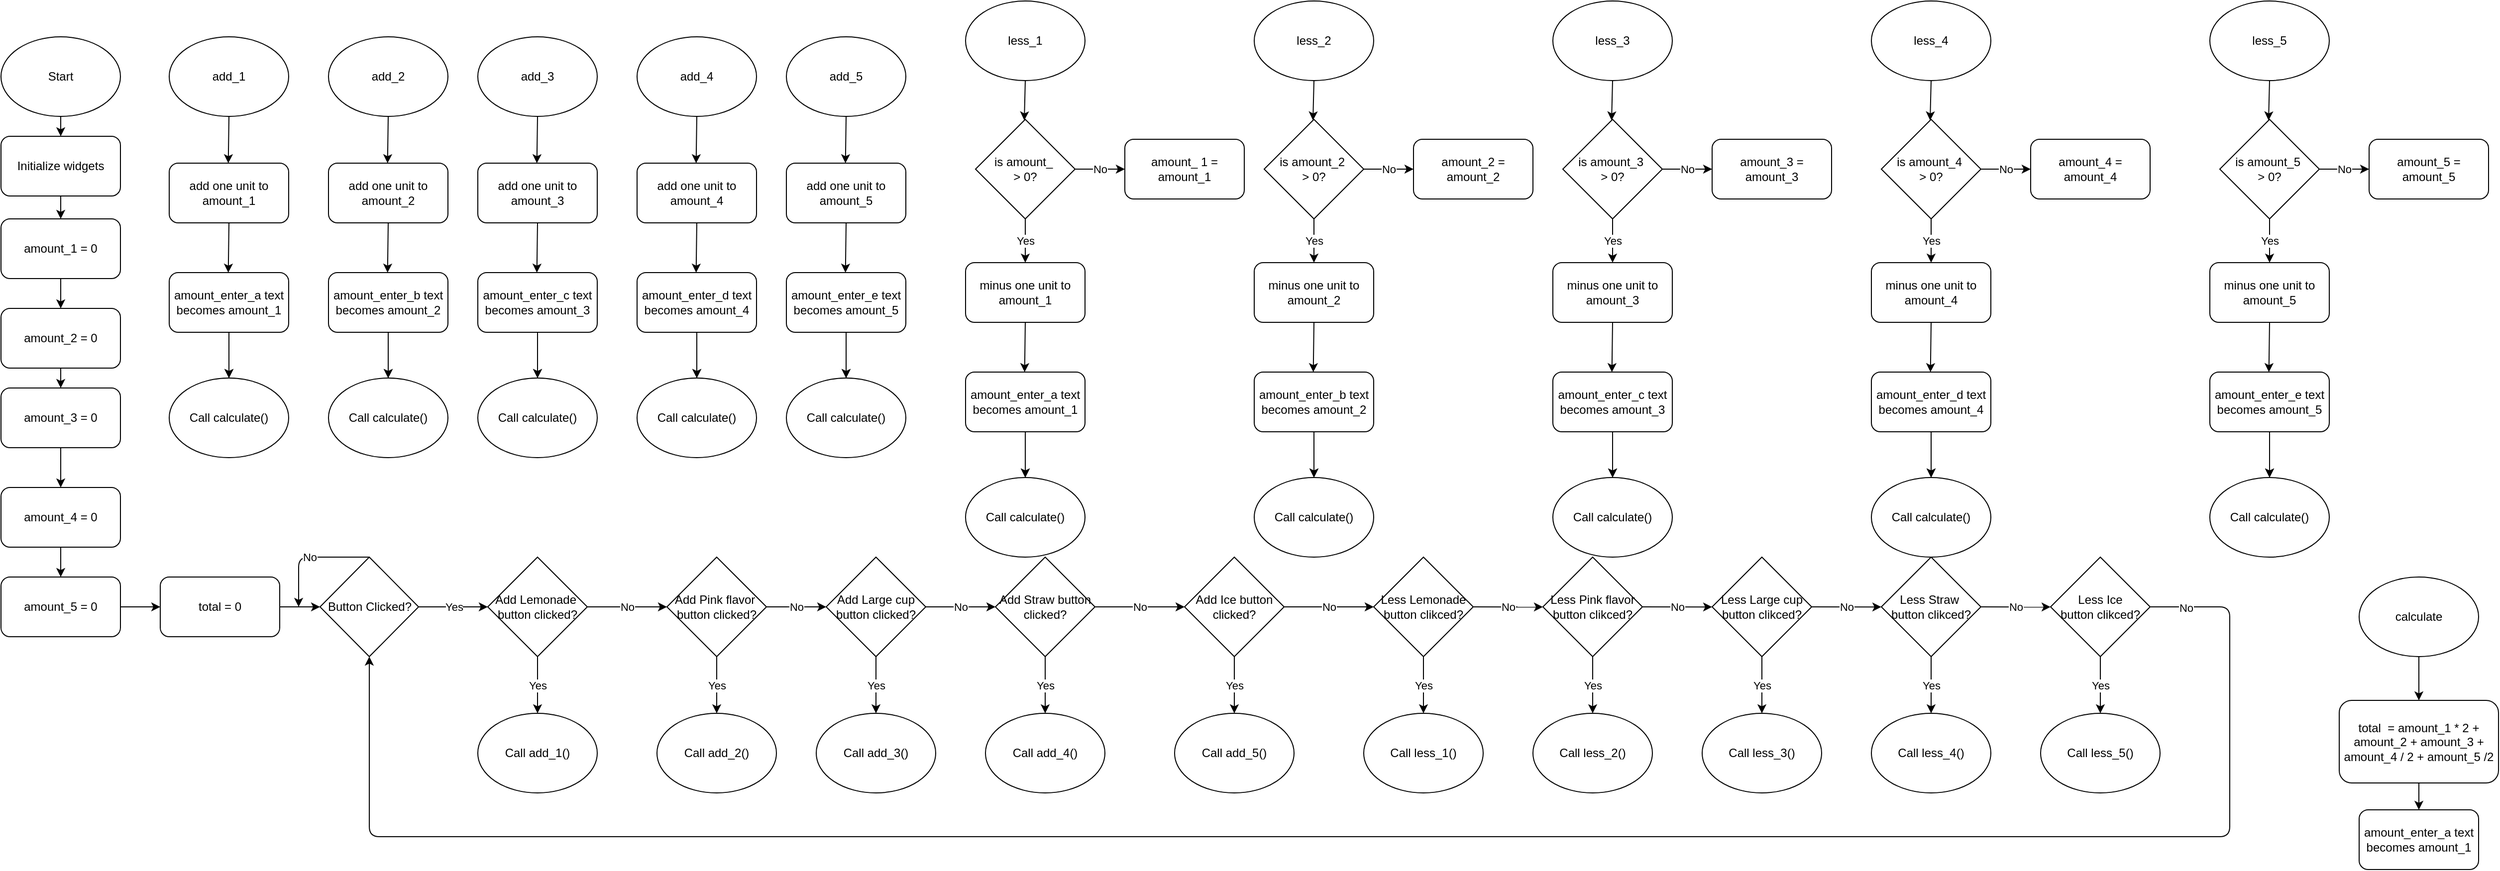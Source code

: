 <mxfile>
    <diagram id="3AgLucLyVqsbR0VRtILY" name="Page-1">
        <mxGraphModel dx="1060" dy="505" grid="1" gridSize="10" guides="1" tooltips="1" connect="1" arrows="1" fold="1" page="1" pageScale="1" pageWidth="2600" pageHeight="900" math="0" shadow="0">
            <root>
                <mxCell id="0"/>
                <mxCell id="1" parent="0"/>
                <mxCell id="2" style="edgeStyle=none;html=1;exitX=0.5;exitY=1;exitDx=0;exitDy=0;entryX=0.5;entryY=0;entryDx=0;entryDy=0;" edge="1" parent="1" source="3" target="5">
                    <mxGeometry relative="1" as="geometry"/>
                </mxCell>
                <mxCell id="3" value="amount_1 = 0" style="rounded=1;whiteSpace=wrap;html=1;" vertex="1" parent="1">
                    <mxGeometry x="21" y="219" width="120" height="60" as="geometry"/>
                </mxCell>
                <mxCell id="4" style="edgeStyle=none;html=1;exitX=0.5;exitY=1;exitDx=0;exitDy=0;entryX=0.5;entryY=0;entryDx=0;entryDy=0;" edge="1" parent="1" source="5" target="7">
                    <mxGeometry relative="1" as="geometry"/>
                </mxCell>
                <mxCell id="5" value="&lt;span style=&quot;color: rgb(0, 0, 0);&quot;&gt;amount_2 = 0&lt;/span&gt;" style="rounded=1;whiteSpace=wrap;html=1;" vertex="1" parent="1">
                    <mxGeometry x="21" y="309" width="120" height="60" as="geometry"/>
                </mxCell>
                <mxCell id="6" style="edgeStyle=none;html=1;exitX=0.5;exitY=1;exitDx=0;exitDy=0;" edge="1" parent="1" source="7" target="9">
                    <mxGeometry relative="1" as="geometry"/>
                </mxCell>
                <mxCell id="7" value="&lt;span style=&quot;color: rgb(0, 0, 0);&quot;&gt;amount_3 = 0&lt;/span&gt;" style="rounded=1;whiteSpace=wrap;html=1;" vertex="1" parent="1">
                    <mxGeometry x="21" y="389" width="120" height="60" as="geometry"/>
                </mxCell>
                <mxCell id="8" style="edgeStyle=none;html=1;exitX=0.5;exitY=1;exitDx=0;exitDy=0;entryX=0.5;entryY=0;entryDx=0;entryDy=0;" edge="1" parent="1" source="9" target="11">
                    <mxGeometry relative="1" as="geometry"/>
                </mxCell>
                <mxCell id="9" value="&lt;span style=&quot;color: rgb(0, 0, 0);&quot;&gt;amount_4 = 0&lt;/span&gt;" style="rounded=1;whiteSpace=wrap;html=1;" vertex="1" parent="1">
                    <mxGeometry x="21" y="489" width="120" height="60" as="geometry"/>
                </mxCell>
                <mxCell id="10" style="edgeStyle=none;html=1;exitX=1;exitY=0.5;exitDx=0;exitDy=0;entryX=0;entryY=0.5;entryDx=0;entryDy=0;" edge="1" parent="1" source="11" target="13">
                    <mxGeometry relative="1" as="geometry"/>
                </mxCell>
                <mxCell id="11" value="&lt;span style=&quot;color: rgb(0, 0, 0);&quot;&gt;amount_5 = 0&lt;/span&gt;" style="rounded=1;whiteSpace=wrap;html=1;" vertex="1" parent="1">
                    <mxGeometry x="21" y="579" width="120" height="60" as="geometry"/>
                </mxCell>
                <mxCell id="12" style="edgeStyle=none;html=1;exitX=1;exitY=0.5;exitDx=0;exitDy=0;entryX=0;entryY=0.5;entryDx=0;entryDy=0;" edge="1" parent="1" source="13" target="14">
                    <mxGeometry relative="1" as="geometry">
                        <mxPoint x="241" y="549" as="targetPoint"/>
                    </mxGeometry>
                </mxCell>
                <mxCell id="13" value="total = 0" style="rounded=1;whiteSpace=wrap;html=1;" vertex="1" parent="1">
                    <mxGeometry x="181" y="579" width="120" height="60" as="geometry"/>
                </mxCell>
                <mxCell id="14" value="Button Clicked?" style="rhombus;whiteSpace=wrap;html=1;" vertex="1" parent="1">
                    <mxGeometry x="341.5" y="559" width="99" height="100" as="geometry"/>
                </mxCell>
                <mxCell id="15" style="edgeStyle=none;html=1;exitX=0.5;exitY=1;exitDx=0;exitDy=0;entryX=0.5;entryY=0;entryDx=0;entryDy=0;" edge="1" parent="1" source="16" target="75">
                    <mxGeometry relative="1" as="geometry"/>
                </mxCell>
                <mxCell id="16" value="Start" style="ellipse;whiteSpace=wrap;html=1;" vertex="1" parent="1">
                    <mxGeometry x="21" y="36" width="120" height="80" as="geometry"/>
                </mxCell>
                <mxCell id="17" value="Yes" style="edgeStyle=none;html=1;exitX=1;exitY=0.5;exitDx=0;exitDy=0;entryX=0;entryY=0.5;entryDx=0;entryDy=0;" edge="1" parent="1" source="14" target="22">
                    <mxGeometry relative="1" as="geometry">
                        <mxPoint x="431" y="609" as="sourcePoint"/>
                        <mxPoint x="511" y="609" as="targetPoint"/>
                    </mxGeometry>
                </mxCell>
                <mxCell id="18" value="Yes" style="edgeStyle=none;html=1;exitX=0.5;exitY=1;exitDx=0;exitDy=0;" edge="1" parent="1" source="20">
                    <mxGeometry relative="1" as="geometry">
                        <mxPoint x="1070" y="716" as="targetPoint"/>
                    </mxGeometry>
                </mxCell>
                <mxCell id="19" value="No" style="edgeStyle=none;html=1;exitX=1;exitY=0.5;exitDx=0;exitDy=0;" edge="1" parent="1" source="20">
                    <mxGeometry relative="1" as="geometry">
                        <mxPoint x="1210" y="609" as="targetPoint"/>
                    </mxGeometry>
                </mxCell>
                <mxCell id="20" value="Add Straw button&lt;div&gt;clicked?&lt;/div&gt;" style="rhombus;whiteSpace=wrap;html=1;" vertex="1" parent="1">
                    <mxGeometry x="1020" y="559" width="100" height="100" as="geometry"/>
                </mxCell>
                <mxCell id="21" value="No" style="edgeStyle=none;html=1;exitX=1;exitY=0.5;exitDx=0;exitDy=0;" edge="1" parent="1" source="22">
                    <mxGeometry relative="1" as="geometry">
                        <mxPoint x="690" y="609" as="targetPoint"/>
                    </mxGeometry>
                </mxCell>
                <mxCell id="22" value="Add Lemonade&amp;nbsp;&lt;div&gt;button clicked?&lt;/div&gt;" style="rhombus;whiteSpace=wrap;html=1;" vertex="1" parent="1">
                    <mxGeometry x="510" y="559" width="100" height="100" as="geometry"/>
                </mxCell>
                <mxCell id="23" value="No" style="edgeStyle=none;html=1;exitX=1;exitY=0.5;exitDx=0;exitDy=0;" edge="1" parent="1" source="24">
                    <mxGeometry relative="1" as="geometry">
                        <mxPoint x="850" y="609" as="targetPoint"/>
                    </mxGeometry>
                </mxCell>
                <mxCell id="24" value="Add Pink flavor&amp;nbsp;&lt;div&gt;button clicked?&lt;/div&gt;" style="rhombus;whiteSpace=wrap;html=1;" vertex="1" parent="1">
                    <mxGeometry x="690" y="559" width="100" height="100" as="geometry"/>
                </mxCell>
                <mxCell id="25" value="Yes" style="edgeStyle=none;html=1;exitX=0.5;exitY=1;exitDx=0;exitDy=0;" edge="1" parent="1" source="24">
                    <mxGeometry relative="1" as="geometry">
                        <mxPoint x="740" y="716" as="targetPoint"/>
                        <mxPoint x="570" y="669" as="sourcePoint"/>
                    </mxGeometry>
                </mxCell>
                <mxCell id="26" value="Yes" style="edgeStyle=none;html=1;exitX=0.5;exitY=1;exitDx=0;exitDy=0;" edge="1" parent="1" source="28">
                    <mxGeometry relative="1" as="geometry">
                        <mxPoint x="900" y="716" as="targetPoint"/>
                    </mxGeometry>
                </mxCell>
                <mxCell id="27" value="No" style="edgeStyle=none;html=1;exitX=1;exitY=0.5;exitDx=0;exitDy=0;" edge="1" parent="1" source="28">
                    <mxGeometry relative="1" as="geometry">
                        <mxPoint x="1020" y="609" as="targetPoint"/>
                    </mxGeometry>
                </mxCell>
                <mxCell id="28" value="Add Large cup&lt;div&gt;button clicked?&lt;/div&gt;" style="rhombus;whiteSpace=wrap;html=1;" vertex="1" parent="1">
                    <mxGeometry x="850" y="559" width="100" height="100" as="geometry"/>
                </mxCell>
                <mxCell id="29" value="Yes" style="edgeStyle=none;html=1;exitX=0.5;exitY=1;exitDx=0;exitDy=0;" edge="1" parent="1" source="32">
                    <mxGeometry relative="1" as="geometry">
                        <mxPoint x="1260" y="716" as="targetPoint"/>
                    </mxGeometry>
                </mxCell>
                <mxCell id="32" value="Add Ice button clicked?" style="rhombus;whiteSpace=wrap;html=1;" vertex="1" parent="1">
                    <mxGeometry x="1210" y="559" width="100" height="100" as="geometry"/>
                </mxCell>
                <mxCell id="33" value="Yes" style="edgeStyle=none;html=1;exitX=0.5;exitY=1;exitDx=0;exitDy=0;" edge="1" parent="1" source="22">
                    <mxGeometry relative="1" as="geometry">
                        <mxPoint x="560" y="716" as="targetPoint"/>
                        <mxPoint x="560" y="659" as="sourcePoint"/>
                    </mxGeometry>
                </mxCell>
                <mxCell id="34" value="No" style="edgeStyle=none;html=1;exitX=0.5;exitY=0;exitDx=0;exitDy=0;" edge="1" parent="1" source="14">
                    <mxGeometry relative="1" as="geometry">
                        <mxPoint x="320" y="609" as="targetPoint"/>
                        <Array as="points">
                            <mxPoint x="320" y="559"/>
                        </Array>
                    </mxGeometry>
                </mxCell>
                <mxCell id="35" value="Call add_1()" style="ellipse;whiteSpace=wrap;html=1;" vertex="1" parent="1">
                    <mxGeometry x="500" y="716" width="120" height="80" as="geometry"/>
                </mxCell>
                <mxCell id="36" value="No" style="edgeStyle=none;html=1;exitX=1;exitY=0.5;exitDx=0;exitDy=0;" edge="1" parent="1">
                    <mxGeometry relative="1" as="geometry">
                        <mxPoint x="1400" y="609" as="targetPoint"/>
                        <mxPoint x="1310" y="609" as="sourcePoint"/>
                    </mxGeometry>
                </mxCell>
                <mxCell id="37" value="Yes" style="edgeStyle=none;html=1;exitX=0.5;exitY=1;exitDx=0;exitDy=0;" edge="1" parent="1" source="38">
                    <mxGeometry relative="1" as="geometry">
                        <mxPoint x="1450" y="716" as="targetPoint"/>
                    </mxGeometry>
                </mxCell>
                <mxCell id="94" value="No" style="edgeStyle=none;html=1;exitX=1;exitY=0.5;exitDx=0;exitDy=0;" edge="1" parent="1" source="38">
                    <mxGeometry relative="1" as="geometry">
                        <mxPoint x="1570.0" y="609.111" as="targetPoint"/>
                    </mxGeometry>
                </mxCell>
                <mxCell id="38" value="Less Lemonade button&amp;nbsp;&lt;span style=&quot;background-color: transparent;&quot;&gt;clikced?&lt;/span&gt;" style="rhombus;whiteSpace=wrap;html=1;" vertex="1" parent="1">
                    <mxGeometry x="1400" y="559" width="100" height="100" as="geometry"/>
                </mxCell>
                <mxCell id="39" value="Call add_2()" style="ellipse;whiteSpace=wrap;html=1;" vertex="1" parent="1">
                    <mxGeometry x="680" y="716" width="120" height="80" as="geometry"/>
                </mxCell>
                <mxCell id="40" value="Call add_3()" style="ellipse;whiteSpace=wrap;html=1;" vertex="1" parent="1">
                    <mxGeometry x="840" y="716" width="120" height="80" as="geometry"/>
                </mxCell>
                <mxCell id="41" value="Call add_4()" style="ellipse;whiteSpace=wrap;html=1;" vertex="1" parent="1">
                    <mxGeometry x="1010" y="716" width="120" height="80" as="geometry"/>
                </mxCell>
                <mxCell id="42" value="Call add_5()" style="ellipse;whiteSpace=wrap;html=1;" vertex="1" parent="1">
                    <mxGeometry x="1200" y="716" width="120" height="80" as="geometry"/>
                </mxCell>
                <mxCell id="43" value="Call less_1()" style="ellipse;whiteSpace=wrap;html=1;" vertex="1" parent="1">
                    <mxGeometry x="1390" y="716" width="120" height="80" as="geometry"/>
                </mxCell>
                <mxCell id="44" style="edgeStyle=none;html=1;exitX=0.5;exitY=1;exitDx=0;exitDy=0;" edge="1" parent="1" source="45">
                    <mxGeometry relative="1" as="geometry">
                        <mxPoint x="249.333" y="163" as="targetPoint"/>
                    </mxGeometry>
                </mxCell>
                <mxCell id="45" value="add_1" style="ellipse;whiteSpace=wrap;html=1;" vertex="1" parent="1">
                    <mxGeometry x="190" y="36" width="120" height="80" as="geometry"/>
                </mxCell>
                <mxCell id="46" style="edgeStyle=none;html=1;exitX=0.5;exitY=1;exitDx=0;exitDy=0;" edge="1" parent="1" source="47">
                    <mxGeometry relative="1" as="geometry">
                        <mxPoint x="249.333" y="273" as="targetPoint"/>
                    </mxGeometry>
                </mxCell>
                <mxCell id="47" value="add one unit to amount_1" style="rounded=1;whiteSpace=wrap;html=1;" vertex="1" parent="1">
                    <mxGeometry x="190" y="163" width="120" height="60" as="geometry"/>
                </mxCell>
                <mxCell id="48" value="amount_enter_a text becomes amount_1" style="rounded=1;whiteSpace=wrap;html=1;" vertex="1" parent="1">
                    <mxGeometry x="190" y="273" width="120" height="60" as="geometry"/>
                </mxCell>
                <mxCell id="49" style="edgeStyle=none;html=1;exitX=0.5;exitY=1;exitDx=0;exitDy=0;" edge="1" parent="1" source="50">
                    <mxGeometry relative="1" as="geometry">
                        <mxPoint x="409.333" y="163" as="targetPoint"/>
                    </mxGeometry>
                </mxCell>
                <mxCell id="50" value="add_2" style="ellipse;whiteSpace=wrap;html=1;" vertex="1" parent="1">
                    <mxGeometry x="350" y="36" width="120" height="80" as="geometry"/>
                </mxCell>
                <mxCell id="51" style="edgeStyle=none;html=1;exitX=0.5;exitY=1;exitDx=0;exitDy=0;" edge="1" parent="1" source="52">
                    <mxGeometry relative="1" as="geometry">
                        <mxPoint x="409.333" y="273" as="targetPoint"/>
                    </mxGeometry>
                </mxCell>
                <mxCell id="52" value="add one unit to amount_2" style="rounded=1;whiteSpace=wrap;html=1;" vertex="1" parent="1">
                    <mxGeometry x="350" y="163" width="120" height="60" as="geometry"/>
                </mxCell>
                <mxCell id="78" value="" style="edgeStyle=none;html=1;" edge="1" parent="1" source="53" target="77">
                    <mxGeometry relative="1" as="geometry"/>
                </mxCell>
                <mxCell id="53" value="amount_enter_b text becomes amount_2" style="rounded=1;whiteSpace=wrap;html=1;" vertex="1" parent="1">
                    <mxGeometry x="350" y="273" width="120" height="60" as="geometry"/>
                </mxCell>
                <mxCell id="54" style="edgeStyle=none;html=1;exitX=0.5;exitY=1;exitDx=0;exitDy=0;" edge="1" parent="1" source="55">
                    <mxGeometry relative="1" as="geometry">
                        <mxPoint x="559.333" y="163" as="targetPoint"/>
                    </mxGeometry>
                </mxCell>
                <mxCell id="55" value="add_3" style="ellipse;whiteSpace=wrap;html=1;" vertex="1" parent="1">
                    <mxGeometry x="500" y="36" width="120" height="80" as="geometry"/>
                </mxCell>
                <mxCell id="56" style="edgeStyle=none;html=1;exitX=0.5;exitY=1;exitDx=0;exitDy=0;" edge="1" parent="1" source="57">
                    <mxGeometry relative="1" as="geometry">
                        <mxPoint x="559.333" y="273" as="targetPoint"/>
                    </mxGeometry>
                </mxCell>
                <mxCell id="57" value="add one unit to amount_3" style="rounded=1;whiteSpace=wrap;html=1;" vertex="1" parent="1">
                    <mxGeometry x="500" y="163" width="120" height="60" as="geometry"/>
                </mxCell>
                <mxCell id="58" value="amount_enter_c text becomes amount_3" style="rounded=1;whiteSpace=wrap;html=1;" vertex="1" parent="1">
                    <mxGeometry x="500" y="273" width="120" height="60" as="geometry"/>
                </mxCell>
                <mxCell id="59" style="edgeStyle=none;html=1;exitX=0.5;exitY=1;exitDx=0;exitDy=0;" edge="1" parent="1" source="60">
                    <mxGeometry relative="1" as="geometry">
                        <mxPoint x="719.333" y="163" as="targetPoint"/>
                    </mxGeometry>
                </mxCell>
                <mxCell id="60" value="add_4" style="ellipse;whiteSpace=wrap;html=1;" vertex="1" parent="1">
                    <mxGeometry x="660" y="36" width="120" height="80" as="geometry"/>
                </mxCell>
                <mxCell id="61" style="edgeStyle=none;html=1;exitX=0.5;exitY=1;exitDx=0;exitDy=0;" edge="1" parent="1" source="62">
                    <mxGeometry relative="1" as="geometry">
                        <mxPoint x="719.333" y="273" as="targetPoint"/>
                    </mxGeometry>
                </mxCell>
                <mxCell id="62" value="add one unit to amount_4" style="rounded=1;whiteSpace=wrap;html=1;" vertex="1" parent="1">
                    <mxGeometry x="660" y="163" width="120" height="60" as="geometry"/>
                </mxCell>
                <mxCell id="63" value="amount_enter_d text becomes amount_4" style="rounded=1;whiteSpace=wrap;html=1;" vertex="1" parent="1">
                    <mxGeometry x="660" y="273" width="120" height="60" as="geometry"/>
                </mxCell>
                <mxCell id="64" style="edgeStyle=none;html=1;exitX=0.5;exitY=1;exitDx=0;exitDy=0;" edge="1" parent="1" source="65">
                    <mxGeometry relative="1" as="geometry">
                        <mxPoint x="869.333" y="163" as="targetPoint"/>
                    </mxGeometry>
                </mxCell>
                <mxCell id="65" value="add_5" style="ellipse;whiteSpace=wrap;html=1;" vertex="1" parent="1">
                    <mxGeometry x="810" y="36" width="120" height="80" as="geometry"/>
                </mxCell>
                <mxCell id="66" style="edgeStyle=none;html=1;exitX=0.5;exitY=1;exitDx=0;exitDy=0;" edge="1" parent="1" source="67">
                    <mxGeometry relative="1" as="geometry">
                        <mxPoint x="869.333" y="273" as="targetPoint"/>
                    </mxGeometry>
                </mxCell>
                <mxCell id="67" value="add one unit to amount_5" style="rounded=1;whiteSpace=wrap;html=1;" vertex="1" parent="1">
                    <mxGeometry x="810" y="163" width="120" height="60" as="geometry"/>
                </mxCell>
                <mxCell id="68" value="amount_enter_e text becomes amount_5" style="rounded=1;whiteSpace=wrap;html=1;" vertex="1" parent="1">
                    <mxGeometry x="810" y="273" width="120" height="60" as="geometry"/>
                </mxCell>
                <mxCell id="69" style="edgeStyle=none;html=1;exitX=0.5;exitY=1;exitDx=0;exitDy=0;entryX=0.5;entryY=0;entryDx=0;entryDy=0;" edge="1" parent="1" source="70" target="72">
                    <mxGeometry relative="1" as="geometry">
                        <mxPoint x="2429.333" y="703" as="targetPoint"/>
                    </mxGeometry>
                </mxCell>
                <mxCell id="70" value="calculate" style="ellipse;whiteSpace=wrap;html=1;" vertex="1" parent="1">
                    <mxGeometry x="2390" y="579" width="120" height="80" as="geometry"/>
                </mxCell>
                <mxCell id="71" style="edgeStyle=none;html=1;exitX=0.5;exitY=1;exitDx=0;exitDy=0;entryX=0.5;entryY=0;entryDx=0;entryDy=0;" edge="1" parent="1" source="72" target="73">
                    <mxGeometry relative="1" as="geometry">
                        <mxPoint x="2429.333" y="813" as="targetPoint"/>
                    </mxGeometry>
                </mxCell>
                <mxCell id="72" value="total&amp;nbsp; = amount_1 * 2 + amount_2 + amount_3 + amount_4 / 2 + amount_5 /2" style="rounded=1;whiteSpace=wrap;html=1;" vertex="1" parent="1">
                    <mxGeometry x="2370" y="703" width="160" height="83" as="geometry"/>
                </mxCell>
                <mxCell id="73" value="amount_enter_a text becomes amount_1" style="rounded=1;whiteSpace=wrap;html=1;" vertex="1" parent="1">
                    <mxGeometry x="2390" y="813" width="120" height="60" as="geometry"/>
                </mxCell>
                <mxCell id="74" style="edgeStyle=none;html=1;exitX=0.5;exitY=1;exitDx=0;exitDy=0;entryX=0.5;entryY=0;entryDx=0;entryDy=0;" edge="1" parent="1" source="75" target="3">
                    <mxGeometry relative="1" as="geometry">
                        <mxPoint x="91" y="319" as="targetPoint"/>
                    </mxGeometry>
                </mxCell>
                <mxCell id="75" value="Initialize widgets" style="rounded=1;whiteSpace=wrap;html=1;" vertex="1" parent="1">
                    <mxGeometry x="21" y="136" width="120" height="60" as="geometry"/>
                </mxCell>
                <mxCell id="76" value="" style="edgeStyle=none;html=1;" edge="1" parent="1" source="53">
                    <mxGeometry relative="1" as="geometry">
                        <mxPoint x="410" y="379" as="targetPoint"/>
                        <mxPoint x="410" y="336" as="sourcePoint"/>
                    </mxGeometry>
                </mxCell>
                <mxCell id="77" value="Call calculate()" style="ellipse;whiteSpace=wrap;html=1;" vertex="1" parent="1">
                    <mxGeometry x="350" y="379" width="120" height="80" as="geometry"/>
                </mxCell>
                <mxCell id="79" value="" style="edgeStyle=none;html=1;" edge="1" parent="1" target="81">
                    <mxGeometry relative="1" as="geometry">
                        <mxPoint x="250" y="333" as="sourcePoint"/>
                    </mxGeometry>
                </mxCell>
                <mxCell id="80" value="" style="edgeStyle=none;html=1;" edge="1" parent="1">
                    <mxGeometry relative="1" as="geometry">
                        <mxPoint x="250" y="379" as="targetPoint"/>
                        <mxPoint x="250" y="333" as="sourcePoint"/>
                    </mxGeometry>
                </mxCell>
                <mxCell id="81" value="Call calculate()" style="ellipse;whiteSpace=wrap;html=1;" vertex="1" parent="1">
                    <mxGeometry x="190" y="379" width="120" height="80" as="geometry"/>
                </mxCell>
                <mxCell id="82" value="" style="edgeStyle=none;html=1;" edge="1" parent="1" target="84">
                    <mxGeometry relative="1" as="geometry">
                        <mxPoint x="560" y="333" as="sourcePoint"/>
                    </mxGeometry>
                </mxCell>
                <mxCell id="83" value="" style="edgeStyle=none;html=1;" edge="1" parent="1">
                    <mxGeometry relative="1" as="geometry">
                        <mxPoint x="560" y="379" as="targetPoint"/>
                        <mxPoint x="560" y="333" as="sourcePoint"/>
                    </mxGeometry>
                </mxCell>
                <mxCell id="84" value="Call calculate()" style="ellipse;whiteSpace=wrap;html=1;" vertex="1" parent="1">
                    <mxGeometry x="500" y="379" width="120" height="80" as="geometry"/>
                </mxCell>
                <mxCell id="85" value="" style="edgeStyle=none;html=1;" edge="1" parent="1" target="87">
                    <mxGeometry relative="1" as="geometry">
                        <mxPoint x="720" y="333" as="sourcePoint"/>
                    </mxGeometry>
                </mxCell>
                <mxCell id="86" value="" style="edgeStyle=none;html=1;" edge="1" parent="1">
                    <mxGeometry relative="1" as="geometry">
                        <mxPoint x="720" y="379" as="targetPoint"/>
                        <mxPoint x="720" y="333" as="sourcePoint"/>
                    </mxGeometry>
                </mxCell>
                <mxCell id="87" value="Call calculate()" style="ellipse;whiteSpace=wrap;html=1;" vertex="1" parent="1">
                    <mxGeometry x="660" y="379" width="120" height="80" as="geometry"/>
                </mxCell>
                <mxCell id="88" value="" style="edgeStyle=none;html=1;" edge="1" parent="1" target="90">
                    <mxGeometry relative="1" as="geometry">
                        <mxPoint x="870" y="333" as="sourcePoint"/>
                    </mxGeometry>
                </mxCell>
                <mxCell id="89" value="" style="edgeStyle=none;html=1;" edge="1" parent="1">
                    <mxGeometry relative="1" as="geometry">
                        <mxPoint x="870" y="379" as="targetPoint"/>
                        <mxPoint x="870" y="333" as="sourcePoint"/>
                    </mxGeometry>
                </mxCell>
                <mxCell id="90" value="Call calculate()" style="ellipse;whiteSpace=wrap;html=1;" vertex="1" parent="1">
                    <mxGeometry x="810" y="379" width="120" height="80" as="geometry"/>
                </mxCell>
                <mxCell id="95" value="Yes" style="edgeStyle=none;html=1;exitX=0.5;exitY=1;exitDx=0;exitDy=0;" edge="1" parent="1" source="97">
                    <mxGeometry relative="1" as="geometry">
                        <mxPoint x="1620" y="716" as="targetPoint"/>
                    </mxGeometry>
                </mxCell>
                <mxCell id="96" value="No" style="edgeStyle=none;html=1;exitX=1;exitY=0.5;exitDx=0;exitDy=0;" edge="1" parent="1" source="97">
                    <mxGeometry relative="1" as="geometry">
                        <mxPoint x="1740.0" y="609.111" as="targetPoint"/>
                    </mxGeometry>
                </mxCell>
                <mxCell id="97" value="Less Pink flavor button&amp;nbsp;&lt;span style=&quot;background-color: transparent;&quot;&gt;clikced?&lt;/span&gt;" style="rhombus;whiteSpace=wrap;html=1;" vertex="1" parent="1">
                    <mxGeometry x="1570" y="559" width="100" height="100" as="geometry"/>
                </mxCell>
                <mxCell id="98" value="Call less_2()" style="ellipse;whiteSpace=wrap;html=1;" vertex="1" parent="1">
                    <mxGeometry x="1560" y="716" width="120" height="80" as="geometry"/>
                </mxCell>
                <mxCell id="99" value="Yes" style="edgeStyle=none;html=1;exitX=0.5;exitY=1;exitDx=0;exitDy=0;" edge="1" parent="1" source="101">
                    <mxGeometry relative="1" as="geometry">
                        <mxPoint x="1790" y="716" as="targetPoint"/>
                    </mxGeometry>
                </mxCell>
                <mxCell id="100" value="No" style="edgeStyle=none;html=1;exitX=1;exitY=0.5;exitDx=0;exitDy=0;" edge="1" parent="1" source="101">
                    <mxGeometry relative="1" as="geometry">
                        <mxPoint x="1910.0" y="609.111" as="targetPoint"/>
                    </mxGeometry>
                </mxCell>
                <mxCell id="101" value="Less Large cup button&amp;nbsp;&lt;span style=&quot;background-color: transparent;&quot;&gt;clikced?&lt;/span&gt;" style="rhombus;whiteSpace=wrap;html=1;" vertex="1" parent="1">
                    <mxGeometry x="1740" y="559" width="100" height="100" as="geometry"/>
                </mxCell>
                <mxCell id="102" value="Call less_3()" style="ellipse;whiteSpace=wrap;html=1;" vertex="1" parent="1">
                    <mxGeometry x="1730" y="716" width="120" height="80" as="geometry"/>
                </mxCell>
                <mxCell id="103" value="Yes" style="edgeStyle=none;html=1;exitX=0.5;exitY=1;exitDx=0;exitDy=0;" edge="1" parent="1" source="105">
                    <mxGeometry relative="1" as="geometry">
                        <mxPoint x="1960" y="716" as="targetPoint"/>
                    </mxGeometry>
                </mxCell>
                <mxCell id="104" value="No" style="edgeStyle=none;html=1;exitX=1;exitY=0.5;exitDx=0;exitDy=0;" edge="1" parent="1" source="105">
                    <mxGeometry relative="1" as="geometry">
                        <mxPoint x="2080.0" y="609.111" as="targetPoint"/>
                    </mxGeometry>
                </mxCell>
                <mxCell id="105" value="Less Straw&lt;span style=&quot;font-family: monospace; font-size: 0px; text-align: start; text-wrap-mode: nowrap;&quot;&gt;%3CmxGraphModel%3E%3Croot%3E%3CmxCell%20id%3D%220%22%2F%3E%3CmxCell%20id%3D%221%22%20parent%3D%220%22%2F%3E%3CmxCell%20id%3D%222%22%20value%3D%22Yes%22%20style%3D%22edgeStyle%3Dnone%3Bhtml%3D1%3BexitX%3D0.5%3BexitY%3D1%3BexitDx%3D0%3BexitDy%3D0%3B%22%20edge%3D%221%22%20source%3D%224%22%20parent%3D%221%22%3E%3CmxGeometry%20relative%3D%221%22%20as%3D%22geometry%22%3E%3CmxPoint%20x%3D%221450%22%20y%3D%22716%22%20as%3D%22targetPoint%22%2F%3E%3C%2FmxGeometry%3E%3C%2FmxCell%3E%3CmxCell%20id%3D%223%22%20value%3D%22No%22%20style%3D%22edgeStyle%3Dnone%3Bhtml%3D1%3BexitX%3D1%3BexitY%3D0.5%3BexitDx%3D0%3BexitDy%3D0%3B%22%20edge%3D%221%22%20source%3D%224%22%20parent%3D%221%22%3E%3CmxGeometry%20relative%3D%221%22%20as%3D%22geometry%22%3E%3CmxPoint%20x%3D%221570.0%22%20y%3D%22609.111%22%20as%3D%22targetPoint%22%2F%3E%3C%2FmxGeometry%3E%3C%2FmxCell%3E%3CmxCell%20id%3D%224%22%20value%3D%22Less%20Lemonade%20button%26amp%3Bnbsp%3B%26lt%3Bspan%20style%3D%26quot%3Bbackground-color%3A%20transparent%3B%26quot%3B%26gt%3Bclikced%3F%26lt%3B%2Fspan%26gt%3B%22%20style%3D%22rhombus%3BwhiteSpace%3Dwrap%3Bhtml%3D1%3B%22%20vertex%3D%221%22%20parent%3D%221%22%3E%3CmxGeometry%20x%3D%221400%22%20y%3D%22559%22%20width%3D%22100%22%20height%3D%22100%22%20as%3D%22geometry%22%2F%3E%3C%2FmxCell%3E%3CmxCell%20id%3D%225%22%20value%3D%22Call%20less_1()%22%20style%3D%22ellipse%3BwhiteSpace%3Dwrap%3Bhtml%3D1%3B%22%20vertex%3D%221%22%20parent%3D%221%22%3E%3CmxGeometry%20x%3D%221390%22%20y%3D%22716%22%20width%3D%22120%22%20height%3D%2280%22%20as%3D%22geometry%22%2F%3E%3C%2FmxCell%3E%3C%2Froot%3E%3C%2FmxGraphModel%3E&lt;/span&gt;&amp;nbsp;&lt;div&gt;button&amp;nbsp;&lt;span style=&quot;background-color: transparent;&quot;&gt;clikced?&lt;/span&gt;&lt;/div&gt;" style="rhombus;whiteSpace=wrap;html=1;" vertex="1" parent="1">
                    <mxGeometry x="1910" y="559" width="100" height="100" as="geometry"/>
                </mxCell>
                <mxCell id="106" value="Call less_4()" style="ellipse;whiteSpace=wrap;html=1;" vertex="1" parent="1">
                    <mxGeometry x="1900" y="716" width="120" height="80" as="geometry"/>
                </mxCell>
                <mxCell id="107" value="Yes" style="edgeStyle=none;html=1;exitX=0.5;exitY=1;exitDx=0;exitDy=0;" edge="1" parent="1" source="109">
                    <mxGeometry relative="1" as="geometry">
                        <mxPoint x="2130" y="716" as="targetPoint"/>
                    </mxGeometry>
                </mxCell>
                <mxCell id="108" value="" style="edgeStyle=none;html=1;entryX=0.5;entryY=1;entryDx=0;entryDy=0;exitX=1;exitY=0.5;exitDx=0;exitDy=0;" edge="1" parent="1" source="109" target="14">
                    <mxGeometry x="-0.0" relative="1" as="geometry">
                        <mxPoint x="470.0" y="770.7" as="targetPoint"/>
                        <mxPoint x="2269.89" y="720" as="sourcePoint"/>
                        <Array as="points">
                            <mxPoint x="2260" y="609"/>
                            <mxPoint x="2260" y="840"/>
                            <mxPoint x="391" y="840"/>
                        </Array>
                        <mxPoint as="offset"/>
                    </mxGeometry>
                </mxCell>
                <mxCell id="116" value="No" style="edgeLabel;html=1;align=center;verticalAlign=middle;resizable=0;points=[];" vertex="1" connectable="0" parent="108">
                    <mxGeometry x="-0.97" y="-1" relative="1" as="geometry">
                        <mxPoint as="offset"/>
                    </mxGeometry>
                </mxCell>
                <mxCell id="109" value="Less Ice button&amp;nbsp;&lt;span style=&quot;background-color: transparent;&quot;&gt;clikced?&lt;/span&gt;" style="rhombus;whiteSpace=wrap;html=1;" vertex="1" parent="1">
                    <mxGeometry x="2080" y="559" width="100" height="100" as="geometry"/>
                </mxCell>
                <mxCell id="110" value="Call less_5()" style="ellipse;whiteSpace=wrap;html=1;" vertex="1" parent="1">
                    <mxGeometry x="2070" y="716" width="120" height="80" as="geometry"/>
                </mxCell>
                <mxCell id="117" style="edgeStyle=none;html=1;exitX=0.5;exitY=1;exitDx=0;exitDy=0;" edge="1" parent="1" source="118">
                    <mxGeometry relative="1" as="geometry">
                        <mxPoint x="1049" y="120" as="targetPoint"/>
                    </mxGeometry>
                </mxCell>
                <mxCell id="118" value="less_1" style="ellipse;whiteSpace=wrap;html=1;" vertex="1" parent="1">
                    <mxGeometry x="990" width="120" height="80" as="geometry"/>
                </mxCell>
                <mxCell id="119" style="edgeStyle=none;html=1;exitX=0.5;exitY=1;exitDx=0;exitDy=0;" edge="1" parent="1" source="120">
                    <mxGeometry relative="1" as="geometry">
                        <mxPoint x="1049.333" y="373" as="targetPoint"/>
                    </mxGeometry>
                </mxCell>
                <mxCell id="120" value="minus one unit to amount_1" style="rounded=1;whiteSpace=wrap;html=1;" vertex="1" parent="1">
                    <mxGeometry x="990" y="263" width="120" height="60" as="geometry"/>
                </mxCell>
                <mxCell id="121" value="amount_enter_a text becomes amount_1" style="rounded=1;whiteSpace=wrap;html=1;" vertex="1" parent="1">
                    <mxGeometry x="990" y="373" width="120" height="60" as="geometry"/>
                </mxCell>
                <mxCell id="145" value="" style="edgeStyle=none;html=1;" edge="1" parent="1" target="147">
                    <mxGeometry relative="1" as="geometry">
                        <mxPoint x="1050" y="433" as="sourcePoint"/>
                    </mxGeometry>
                </mxCell>
                <mxCell id="146" value="" style="edgeStyle=none;html=1;" edge="1" parent="1">
                    <mxGeometry relative="1" as="geometry">
                        <mxPoint x="1050" y="479" as="targetPoint"/>
                        <mxPoint x="1050" y="433" as="sourcePoint"/>
                    </mxGeometry>
                </mxCell>
                <mxCell id="147" value="Call calculate()" style="ellipse;whiteSpace=wrap;html=1;" vertex="1" parent="1">
                    <mxGeometry x="990" y="479" width="120" height="80" as="geometry"/>
                </mxCell>
                <mxCell id="158" value="Yes" style="edgeStyle=none;html=1;exitX=0.5;exitY=1;exitDx=0;exitDy=0;entryX=0.5;entryY=0;entryDx=0;entryDy=0;" edge="1" parent="1" source="157" target="120">
                    <mxGeometry relative="1" as="geometry"/>
                </mxCell>
                <mxCell id="159" value="No" style="edgeStyle=none;html=1;exitX=1;exitY=0.5;exitDx=0;exitDy=0;" edge="1" parent="1" source="157">
                    <mxGeometry relative="1" as="geometry">
                        <mxPoint x="1150" y="169" as="targetPoint"/>
                    </mxGeometry>
                </mxCell>
                <mxCell id="157" value="is amount_&amp;nbsp;&lt;div&gt;&amp;gt; 0?&lt;/div&gt;" style="rhombus;whiteSpace=wrap;html=1;" vertex="1" parent="1">
                    <mxGeometry x="1000" y="119" width="100" height="100" as="geometry"/>
                </mxCell>
                <mxCell id="160" value="amount_ 1 = amount_1" style="rounded=1;whiteSpace=wrap;html=1;" vertex="1" parent="1">
                    <mxGeometry x="1150" y="139" width="120" height="60" as="geometry"/>
                </mxCell>
                <mxCell id="161" style="edgeStyle=none;html=1;exitX=0.5;exitY=1;exitDx=0;exitDy=0;" edge="1" parent="1" source="162">
                    <mxGeometry relative="1" as="geometry">
                        <mxPoint x="1339" y="120" as="targetPoint"/>
                    </mxGeometry>
                </mxCell>
                <mxCell id="162" value="less_2" style="ellipse;whiteSpace=wrap;html=1;" vertex="1" parent="1">
                    <mxGeometry x="1280" width="120" height="80" as="geometry"/>
                </mxCell>
                <mxCell id="163" style="edgeStyle=none;html=1;exitX=0.5;exitY=1;exitDx=0;exitDy=0;" edge="1" parent="1" source="164">
                    <mxGeometry relative="1" as="geometry">
                        <mxPoint x="1339.333" y="373" as="targetPoint"/>
                    </mxGeometry>
                </mxCell>
                <mxCell id="164" value="minus one unit to amount_2" style="rounded=1;whiteSpace=wrap;html=1;" vertex="1" parent="1">
                    <mxGeometry x="1280" y="263" width="120" height="60" as="geometry"/>
                </mxCell>
                <mxCell id="165" value="amount_enter_b text becomes amount_2" style="rounded=1;whiteSpace=wrap;html=1;" vertex="1" parent="1">
                    <mxGeometry x="1280" y="373" width="120" height="60" as="geometry"/>
                </mxCell>
                <mxCell id="166" value="" style="edgeStyle=none;html=1;" edge="1" parent="1" target="168">
                    <mxGeometry relative="1" as="geometry">
                        <mxPoint x="1340" y="433" as="sourcePoint"/>
                    </mxGeometry>
                </mxCell>
                <mxCell id="167" value="" style="edgeStyle=none;html=1;" edge="1" parent="1">
                    <mxGeometry relative="1" as="geometry">
                        <mxPoint x="1340" y="479" as="targetPoint"/>
                        <mxPoint x="1340" y="433" as="sourcePoint"/>
                    </mxGeometry>
                </mxCell>
                <mxCell id="168" value="Call calculate()" style="ellipse;whiteSpace=wrap;html=1;" vertex="1" parent="1">
                    <mxGeometry x="1280" y="479" width="120" height="80" as="geometry"/>
                </mxCell>
                <mxCell id="169" value="Yes" style="edgeStyle=none;html=1;exitX=0.5;exitY=1;exitDx=0;exitDy=0;entryX=0.5;entryY=0;entryDx=0;entryDy=0;" edge="1" parent="1" source="171" target="164">
                    <mxGeometry relative="1" as="geometry"/>
                </mxCell>
                <mxCell id="170" value="No" style="edgeStyle=none;html=1;exitX=1;exitY=0.5;exitDx=0;exitDy=0;" edge="1" parent="1" source="171">
                    <mxGeometry relative="1" as="geometry">
                        <mxPoint x="1440" y="169" as="targetPoint"/>
                    </mxGeometry>
                </mxCell>
                <mxCell id="171" value="is amount_2&amp;nbsp;&lt;div&gt;&amp;gt; 0?&lt;/div&gt;" style="rhombus;whiteSpace=wrap;html=1;" vertex="1" parent="1">
                    <mxGeometry x="1290" y="119" width="100" height="100" as="geometry"/>
                </mxCell>
                <mxCell id="172" value="amount_2 = amount_2" style="rounded=1;whiteSpace=wrap;html=1;" vertex="1" parent="1">
                    <mxGeometry x="1440" y="139" width="120" height="60" as="geometry"/>
                </mxCell>
                <mxCell id="173" style="edgeStyle=none;html=1;exitX=0.5;exitY=1;exitDx=0;exitDy=0;" edge="1" parent="1" source="174">
                    <mxGeometry relative="1" as="geometry">
                        <mxPoint x="1639" y="120" as="targetPoint"/>
                    </mxGeometry>
                </mxCell>
                <mxCell id="174" value="less_3" style="ellipse;whiteSpace=wrap;html=1;" vertex="1" parent="1">
                    <mxGeometry x="1580" width="120" height="80" as="geometry"/>
                </mxCell>
                <mxCell id="175" style="edgeStyle=none;html=1;exitX=0.5;exitY=1;exitDx=0;exitDy=0;" edge="1" parent="1" source="176">
                    <mxGeometry relative="1" as="geometry">
                        <mxPoint x="1639.333" y="373" as="targetPoint"/>
                    </mxGeometry>
                </mxCell>
                <mxCell id="176" value="minus one unit to amount_3" style="rounded=1;whiteSpace=wrap;html=1;" vertex="1" parent="1">
                    <mxGeometry x="1580" y="263" width="120" height="60" as="geometry"/>
                </mxCell>
                <mxCell id="177" value="amount_enter_c text becomes amount_3" style="rounded=1;whiteSpace=wrap;html=1;" vertex="1" parent="1">
                    <mxGeometry x="1580" y="373" width="120" height="60" as="geometry"/>
                </mxCell>
                <mxCell id="178" value="" style="edgeStyle=none;html=1;" edge="1" parent="1" target="180">
                    <mxGeometry relative="1" as="geometry">
                        <mxPoint x="1640" y="433" as="sourcePoint"/>
                    </mxGeometry>
                </mxCell>
                <mxCell id="179" value="" style="edgeStyle=none;html=1;" edge="1" parent="1">
                    <mxGeometry relative="1" as="geometry">
                        <mxPoint x="1640" y="479" as="targetPoint"/>
                        <mxPoint x="1640" y="433" as="sourcePoint"/>
                    </mxGeometry>
                </mxCell>
                <mxCell id="180" value="Call calculate()" style="ellipse;whiteSpace=wrap;html=1;" vertex="1" parent="1">
                    <mxGeometry x="1580" y="479" width="120" height="80" as="geometry"/>
                </mxCell>
                <mxCell id="181" value="Yes" style="edgeStyle=none;html=1;exitX=0.5;exitY=1;exitDx=0;exitDy=0;entryX=0.5;entryY=0;entryDx=0;entryDy=0;" edge="1" parent="1" source="183" target="176">
                    <mxGeometry relative="1" as="geometry"/>
                </mxCell>
                <mxCell id="182" value="No" style="edgeStyle=none;html=1;exitX=1;exitY=0.5;exitDx=0;exitDy=0;" edge="1" parent="1" source="183">
                    <mxGeometry relative="1" as="geometry">
                        <mxPoint x="1740" y="169" as="targetPoint"/>
                    </mxGeometry>
                </mxCell>
                <mxCell id="183" value="is amount_3&amp;nbsp;&lt;div&gt;&amp;gt; 0?&lt;/div&gt;" style="rhombus;whiteSpace=wrap;html=1;" vertex="1" parent="1">
                    <mxGeometry x="1590" y="119" width="100" height="100" as="geometry"/>
                </mxCell>
                <mxCell id="184" value="amount_3 = amount_3" style="rounded=1;whiteSpace=wrap;html=1;" vertex="1" parent="1">
                    <mxGeometry x="1740" y="139" width="120" height="60" as="geometry"/>
                </mxCell>
                <mxCell id="198" style="edgeStyle=none;html=1;exitX=0.5;exitY=1;exitDx=0;exitDy=0;" edge="1" parent="1" source="199">
                    <mxGeometry relative="1" as="geometry">
                        <mxPoint x="1959" y="120" as="targetPoint"/>
                    </mxGeometry>
                </mxCell>
                <mxCell id="199" value="less_4" style="ellipse;whiteSpace=wrap;html=1;" vertex="1" parent="1">
                    <mxGeometry x="1900" width="120" height="80" as="geometry"/>
                </mxCell>
                <mxCell id="200" style="edgeStyle=none;html=1;exitX=0.5;exitY=1;exitDx=0;exitDy=0;" edge="1" parent="1" source="201">
                    <mxGeometry relative="1" as="geometry">
                        <mxPoint x="1959.333" y="373" as="targetPoint"/>
                    </mxGeometry>
                </mxCell>
                <mxCell id="201" value="minus one unit to amount_4" style="rounded=1;whiteSpace=wrap;html=1;" vertex="1" parent="1">
                    <mxGeometry x="1900" y="263" width="120" height="60" as="geometry"/>
                </mxCell>
                <mxCell id="202" value="amount_enter_d text becomes amount_4" style="rounded=1;whiteSpace=wrap;html=1;" vertex="1" parent="1">
                    <mxGeometry x="1900" y="373" width="120" height="60" as="geometry"/>
                </mxCell>
                <mxCell id="203" value="" style="edgeStyle=none;html=1;" edge="1" parent="1" target="205">
                    <mxGeometry relative="1" as="geometry">
                        <mxPoint x="1960" y="433" as="sourcePoint"/>
                    </mxGeometry>
                </mxCell>
                <mxCell id="204" value="" style="edgeStyle=none;html=1;" edge="1" parent="1">
                    <mxGeometry relative="1" as="geometry">
                        <mxPoint x="1960" y="479" as="targetPoint"/>
                        <mxPoint x="1960" y="433" as="sourcePoint"/>
                    </mxGeometry>
                </mxCell>
                <mxCell id="205" value="Call calculate()" style="ellipse;whiteSpace=wrap;html=1;" vertex="1" parent="1">
                    <mxGeometry x="1900" y="479" width="120" height="80" as="geometry"/>
                </mxCell>
                <mxCell id="206" value="Yes" style="edgeStyle=none;html=1;exitX=0.5;exitY=1;exitDx=0;exitDy=0;entryX=0.5;entryY=0;entryDx=0;entryDy=0;" edge="1" parent="1" source="208" target="201">
                    <mxGeometry relative="1" as="geometry"/>
                </mxCell>
                <mxCell id="207" value="No" style="edgeStyle=none;html=1;exitX=1;exitY=0.5;exitDx=0;exitDy=0;" edge="1" parent="1" source="208">
                    <mxGeometry relative="1" as="geometry">
                        <mxPoint x="2060" y="169" as="targetPoint"/>
                    </mxGeometry>
                </mxCell>
                <mxCell id="208" value="is amount_4&amp;nbsp;&lt;div&gt;&amp;gt; 0?&lt;/div&gt;" style="rhombus;whiteSpace=wrap;html=1;" vertex="1" parent="1">
                    <mxGeometry x="1910" y="119" width="100" height="100" as="geometry"/>
                </mxCell>
                <mxCell id="209" value="amount_4 = amount_4" style="rounded=1;whiteSpace=wrap;html=1;" vertex="1" parent="1">
                    <mxGeometry x="2060" y="139" width="120" height="60" as="geometry"/>
                </mxCell>
                <mxCell id="210" style="edgeStyle=none;html=1;exitX=0.5;exitY=1;exitDx=0;exitDy=0;" edge="1" parent="1" source="211">
                    <mxGeometry relative="1" as="geometry">
                        <mxPoint x="2299" y="120" as="targetPoint"/>
                    </mxGeometry>
                </mxCell>
                <mxCell id="211" value="less_5" style="ellipse;whiteSpace=wrap;html=1;" vertex="1" parent="1">
                    <mxGeometry x="2240" width="120" height="80" as="geometry"/>
                </mxCell>
                <mxCell id="212" style="edgeStyle=none;html=1;exitX=0.5;exitY=1;exitDx=0;exitDy=0;" edge="1" parent="1" source="213">
                    <mxGeometry relative="1" as="geometry">
                        <mxPoint x="2299.333" y="373" as="targetPoint"/>
                    </mxGeometry>
                </mxCell>
                <mxCell id="213" value="minus one unit to amount_5" style="rounded=1;whiteSpace=wrap;html=1;" vertex="1" parent="1">
                    <mxGeometry x="2240" y="263" width="120" height="60" as="geometry"/>
                </mxCell>
                <mxCell id="214" value="amount_enter_e text becomes amount_5" style="rounded=1;whiteSpace=wrap;html=1;" vertex="1" parent="1">
                    <mxGeometry x="2240" y="373" width="120" height="60" as="geometry"/>
                </mxCell>
                <mxCell id="215" value="" style="edgeStyle=none;html=1;" edge="1" parent="1" target="217">
                    <mxGeometry relative="1" as="geometry">
                        <mxPoint x="2300" y="433" as="sourcePoint"/>
                    </mxGeometry>
                </mxCell>
                <mxCell id="216" value="" style="edgeStyle=none;html=1;" edge="1" parent="1">
                    <mxGeometry relative="1" as="geometry">
                        <mxPoint x="2300" y="479" as="targetPoint"/>
                        <mxPoint x="2300" y="433" as="sourcePoint"/>
                    </mxGeometry>
                </mxCell>
                <mxCell id="217" value="Call calculate()" style="ellipse;whiteSpace=wrap;html=1;" vertex="1" parent="1">
                    <mxGeometry x="2240" y="479" width="120" height="80" as="geometry"/>
                </mxCell>
                <mxCell id="218" value="Yes" style="edgeStyle=none;html=1;exitX=0.5;exitY=1;exitDx=0;exitDy=0;entryX=0.5;entryY=0;entryDx=0;entryDy=0;" edge="1" parent="1" source="220" target="213">
                    <mxGeometry relative="1" as="geometry"/>
                </mxCell>
                <mxCell id="219" value="No" style="edgeStyle=none;html=1;exitX=1;exitY=0.5;exitDx=0;exitDy=0;" edge="1" parent="1" source="220">
                    <mxGeometry relative="1" as="geometry">
                        <mxPoint x="2400" y="169" as="targetPoint"/>
                    </mxGeometry>
                </mxCell>
                <mxCell id="220" value="is amount_5&amp;nbsp;&lt;div&gt;&amp;gt; 0?&lt;/div&gt;" style="rhombus;whiteSpace=wrap;html=1;" vertex="1" parent="1">
                    <mxGeometry x="2250" y="119" width="100" height="100" as="geometry"/>
                </mxCell>
                <mxCell id="221" value="amount_5 = amount_5" style="rounded=1;whiteSpace=wrap;html=1;" vertex="1" parent="1">
                    <mxGeometry x="2400" y="139" width="120" height="60" as="geometry"/>
                </mxCell>
            </root>
        </mxGraphModel>
    </diagram>
</mxfile>